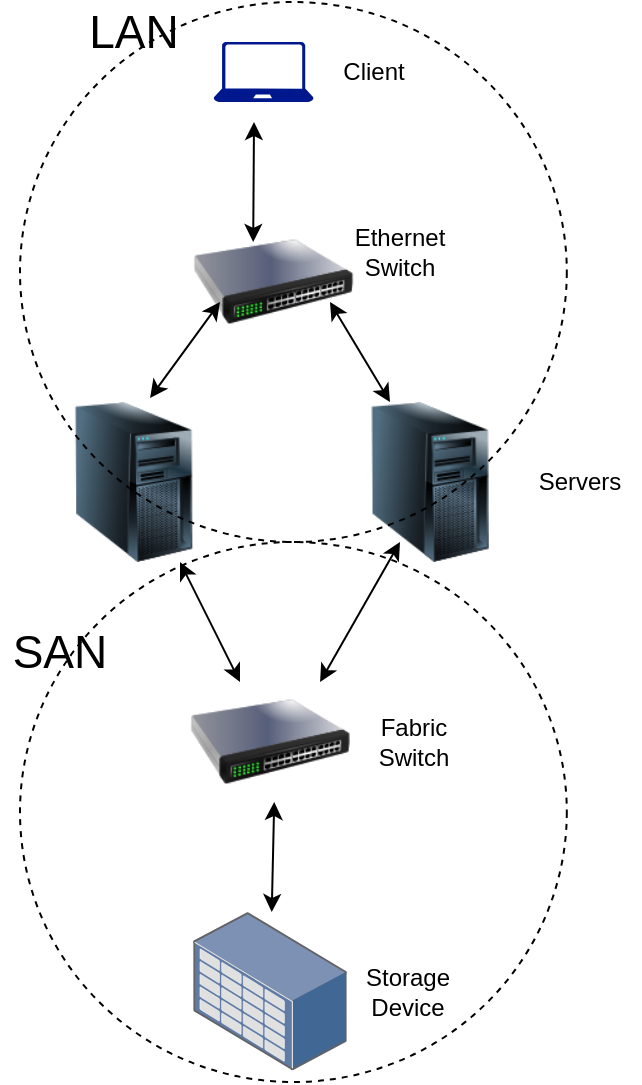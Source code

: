 <mxfile version="21.1.8" type="github">
  <diagram name="Page-1" id="Tgncudhdu_LlgzXYa-KV">
    <mxGraphModel dx="1194" dy="741" grid="1" gridSize="10" guides="1" tooltips="1" connect="1" arrows="1" fold="1" page="1" pageScale="1" pageWidth="827" pageHeight="1169" math="0" shadow="0">
      <root>
        <mxCell id="0" />
        <mxCell id="1" parent="0" />
        <mxCell id="cKYOAmMFH853kgFyd_Ja-1" value="" style="sketch=0;aspect=fixed;pointerEvents=1;shadow=0;dashed=0;html=1;strokeColor=none;labelPosition=center;verticalLabelPosition=bottom;verticalAlign=top;align=center;fillColor=#00188D;shape=mxgraph.azure.laptop" vertex="1" parent="1">
          <mxGeometry x="346.8" y="110" width="50" height="30" as="geometry" />
        </mxCell>
        <mxCell id="cKYOAmMFH853kgFyd_Ja-2" value="" style="image;html=1;image=img/lib/clip_art/computers/Server_Tower_128x128.png" vertex="1" parent="1">
          <mxGeometry x="266.8" y="290" width="80" height="80" as="geometry" />
        </mxCell>
        <mxCell id="cKYOAmMFH853kgFyd_Ja-3" value="" style="image;html=1;image=img/lib/clip_art/computers/Server_Tower_128x128.png" vertex="1" parent="1">
          <mxGeometry x="415" y="290" width="80" height="80" as="geometry" />
        </mxCell>
        <mxCell id="cKYOAmMFH853kgFyd_Ja-5" value="" style="image;points=[];aspect=fixed;html=1;align=center;shadow=0;dashed=0;image=img/lib/allied_telesis/storage/Datacenter_Server_Storage_Unit_Large.svg;" vertex="1" parent="1">
          <mxGeometry x="336.6" y="545" width="76.8" height="79.2" as="geometry" />
        </mxCell>
        <mxCell id="cKYOAmMFH853kgFyd_Ja-6" value="" style="image;html=1;image=img/lib/clip_art/networking/Switch_128x128.png" vertex="1" parent="1">
          <mxGeometry x="336.6" y="190" width="80" height="80" as="geometry" />
        </mxCell>
        <mxCell id="cKYOAmMFH853kgFyd_Ja-7" value="" style="image;html=1;image=img/lib/clip_art/networking/Switch_128x128.png" vertex="1" parent="1">
          <mxGeometry x="335" y="420" width="80" height="80" as="geometry" />
        </mxCell>
        <mxCell id="cKYOAmMFH853kgFyd_Ja-8" value="" style="endArrow=classic;startArrow=classic;html=1;rounded=0;exitX=0.603;exitY=-0.025;exitDx=0;exitDy=0;exitPerimeter=0;" edge="1" parent="1" source="cKYOAmMFH853kgFyd_Ja-2">
          <mxGeometry width="50" height="50" relative="1" as="geometry">
            <mxPoint x="300.0" y="290" as="sourcePoint" />
            <mxPoint x="350.0" y="240" as="targetPoint" />
          </mxGeometry>
        </mxCell>
        <mxCell id="cKYOAmMFH853kgFyd_Ja-9" value="" style="endArrow=classic;startArrow=classic;html=1;rounded=0;exitX=0.25;exitY=0;exitDx=0;exitDy=0;" edge="1" parent="1" source="cKYOAmMFH853kgFyd_Ja-3">
          <mxGeometry width="50" height="50" relative="1" as="geometry">
            <mxPoint x="415" y="290" as="sourcePoint" />
            <mxPoint x="405" y="240" as="targetPoint" />
          </mxGeometry>
        </mxCell>
        <mxCell id="cKYOAmMFH853kgFyd_Ja-10" value="" style="endArrow=classic;startArrow=classic;html=1;rounded=0;" edge="1" parent="1">
          <mxGeometry width="50" height="50" relative="1" as="geometry">
            <mxPoint x="366.6" y="210" as="sourcePoint" />
            <mxPoint x="367" y="150" as="targetPoint" />
          </mxGeometry>
        </mxCell>
        <mxCell id="cKYOAmMFH853kgFyd_Ja-11" value="" style="endArrow=classic;startArrow=classic;html=1;rounded=0;exitX=0.813;exitY=0.125;exitDx=0;exitDy=0;exitPerimeter=0;" edge="1" parent="1" source="cKYOAmMFH853kgFyd_Ja-7">
          <mxGeometry width="50" height="50" relative="1" as="geometry">
            <mxPoint x="400" y="410" as="sourcePoint" />
            <mxPoint x="440" y="360" as="targetPoint" />
          </mxGeometry>
        </mxCell>
        <mxCell id="cKYOAmMFH853kgFyd_Ja-12" value="" style="endArrow=classic;startArrow=classic;html=1;rounded=0;" edge="1" parent="1">
          <mxGeometry width="50" height="50" relative="1" as="geometry">
            <mxPoint x="360" y="430" as="sourcePoint" />
            <mxPoint x="330" y="370" as="targetPoint" />
          </mxGeometry>
        </mxCell>
        <mxCell id="cKYOAmMFH853kgFyd_Ja-13" value="" style="endArrow=classic;startArrow=classic;html=1;rounded=0;" edge="1" parent="1" source="cKYOAmMFH853kgFyd_Ja-5">
          <mxGeometry width="50" height="50" relative="1" as="geometry">
            <mxPoint x="376.1" y="530" as="sourcePoint" />
            <mxPoint x="377.1" y="490" as="targetPoint" />
          </mxGeometry>
        </mxCell>
        <mxCell id="cKYOAmMFH853kgFyd_Ja-14" value="Client" style="text;html=1;strokeColor=none;fillColor=none;align=center;verticalAlign=middle;whiteSpace=wrap;rounded=0;" vertex="1" parent="1">
          <mxGeometry x="396.8" y="110" width="60" height="30" as="geometry" />
        </mxCell>
        <mxCell id="cKYOAmMFH853kgFyd_Ja-15" value="Ethernet Switch" style="text;html=1;strokeColor=none;fillColor=none;align=center;verticalAlign=middle;whiteSpace=wrap;rounded=0;" vertex="1" parent="1">
          <mxGeometry x="410" y="200" width="60" height="30" as="geometry" />
        </mxCell>
        <mxCell id="cKYOAmMFH853kgFyd_Ja-16" value="Servers" style="text;html=1;strokeColor=none;fillColor=none;align=center;verticalAlign=middle;whiteSpace=wrap;rounded=0;" vertex="1" parent="1">
          <mxGeometry x="500" y="315" width="60" height="30" as="geometry" />
        </mxCell>
        <mxCell id="cKYOAmMFH853kgFyd_Ja-17" value="Fabric Switch" style="text;html=1;strokeColor=none;fillColor=none;align=center;verticalAlign=middle;whiteSpace=wrap;rounded=0;" vertex="1" parent="1">
          <mxGeometry x="416.6" y="445" width="60" height="30" as="geometry" />
        </mxCell>
        <mxCell id="cKYOAmMFH853kgFyd_Ja-18" value="Storage Device" style="text;html=1;strokeColor=none;fillColor=none;align=center;verticalAlign=middle;whiteSpace=wrap;rounded=0;" vertex="1" parent="1">
          <mxGeometry x="414" y="569.6" width="60" height="30" as="geometry" />
        </mxCell>
        <mxCell id="cKYOAmMFH853kgFyd_Ja-19" value="" style="ellipse;whiteSpace=wrap;html=1;dashed=1;fillColor=none;gradientColor=none;" vertex="1" parent="1">
          <mxGeometry x="250" y="90" width="273.4" height="270" as="geometry" />
        </mxCell>
        <mxCell id="cKYOAmMFH853kgFyd_Ja-20" value="" style="ellipse;whiteSpace=wrap;html=1;dashed=1;fillColor=none;gradientColor=none;" vertex="1" parent="1">
          <mxGeometry x="250" y="360" width="273.4" height="270" as="geometry" />
        </mxCell>
        <mxCell id="cKYOAmMFH853kgFyd_Ja-21" value="&lt;font style=&quot;font-size: 23px;&quot;&gt;LAN&lt;/font&gt;" style="text;html=1;strokeColor=none;fillColor=none;align=center;verticalAlign=middle;whiteSpace=wrap;rounded=0;" vertex="1" parent="1">
          <mxGeometry x="276.8" y="90" width="60" height="30" as="geometry" />
        </mxCell>
        <mxCell id="cKYOAmMFH853kgFyd_Ja-22" value="&lt;font style=&quot;font-size: 23px;&quot;&gt;SAN&lt;/font&gt;" style="text;html=1;strokeColor=none;fillColor=none;align=center;verticalAlign=middle;whiteSpace=wrap;rounded=0;" vertex="1" parent="1">
          <mxGeometry x="240" y="400" width="60" height="30" as="geometry" />
        </mxCell>
      </root>
    </mxGraphModel>
  </diagram>
</mxfile>
